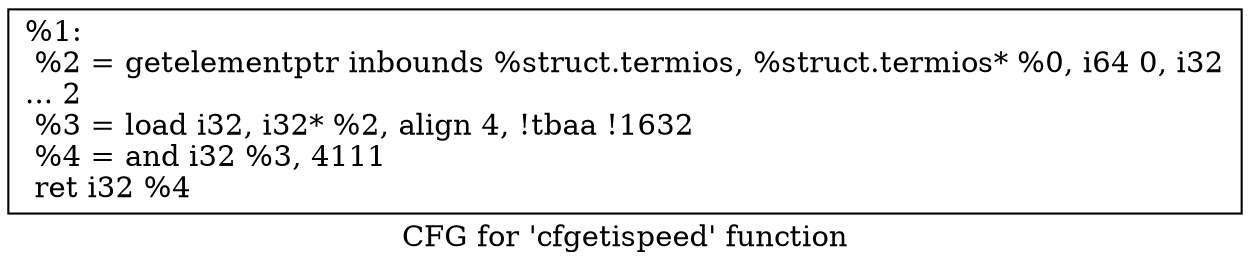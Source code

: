 digraph "CFG for 'cfgetispeed' function" {
	label="CFG for 'cfgetispeed' function";

	Node0x1c24f90 [shape=record,label="{%1:\l  %2 = getelementptr inbounds %struct.termios, %struct.termios* %0, i64 0, i32\l... 2\l  %3 = load i32, i32* %2, align 4, !tbaa !1632\l  %4 = and i32 %3, 4111\l  ret i32 %4\l}"];
}
